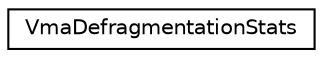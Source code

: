 digraph "Graphical Class Hierarchy"
{
  edge [fontname="Helvetica",fontsize="10",labelfontname="Helvetica",labelfontsize="10"];
  node [fontname="Helvetica",fontsize="10",shape=record];
  rankdir="LR";
  Node0 [label="VmaDefragmentationStats",height=0.2,width=0.4,color="black", fillcolor="white", style="filled",URL="$structVmaDefragmentationStats.html",tooltip="Statistics returned by function vmaDefragment(). "];
}

